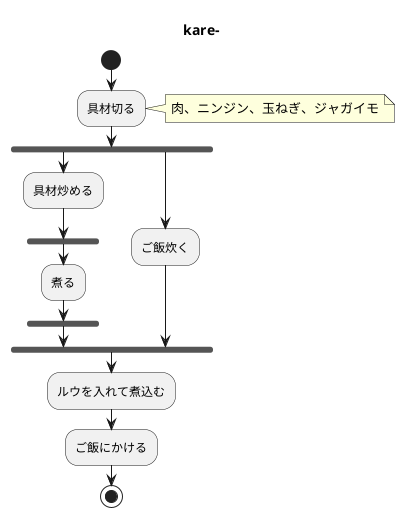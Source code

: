 @startuml kare-
title kare-
start
:具材切る;
note right
肉、ニンジン、玉ねぎ、ジャガイモ
end note
fork
:具材炒める;
fork
:煮る;
end fork
fork again
:ご飯炊く;
end fork
:ルウを入れて煮込む;

:ご飯にかける;
stop
@enduml